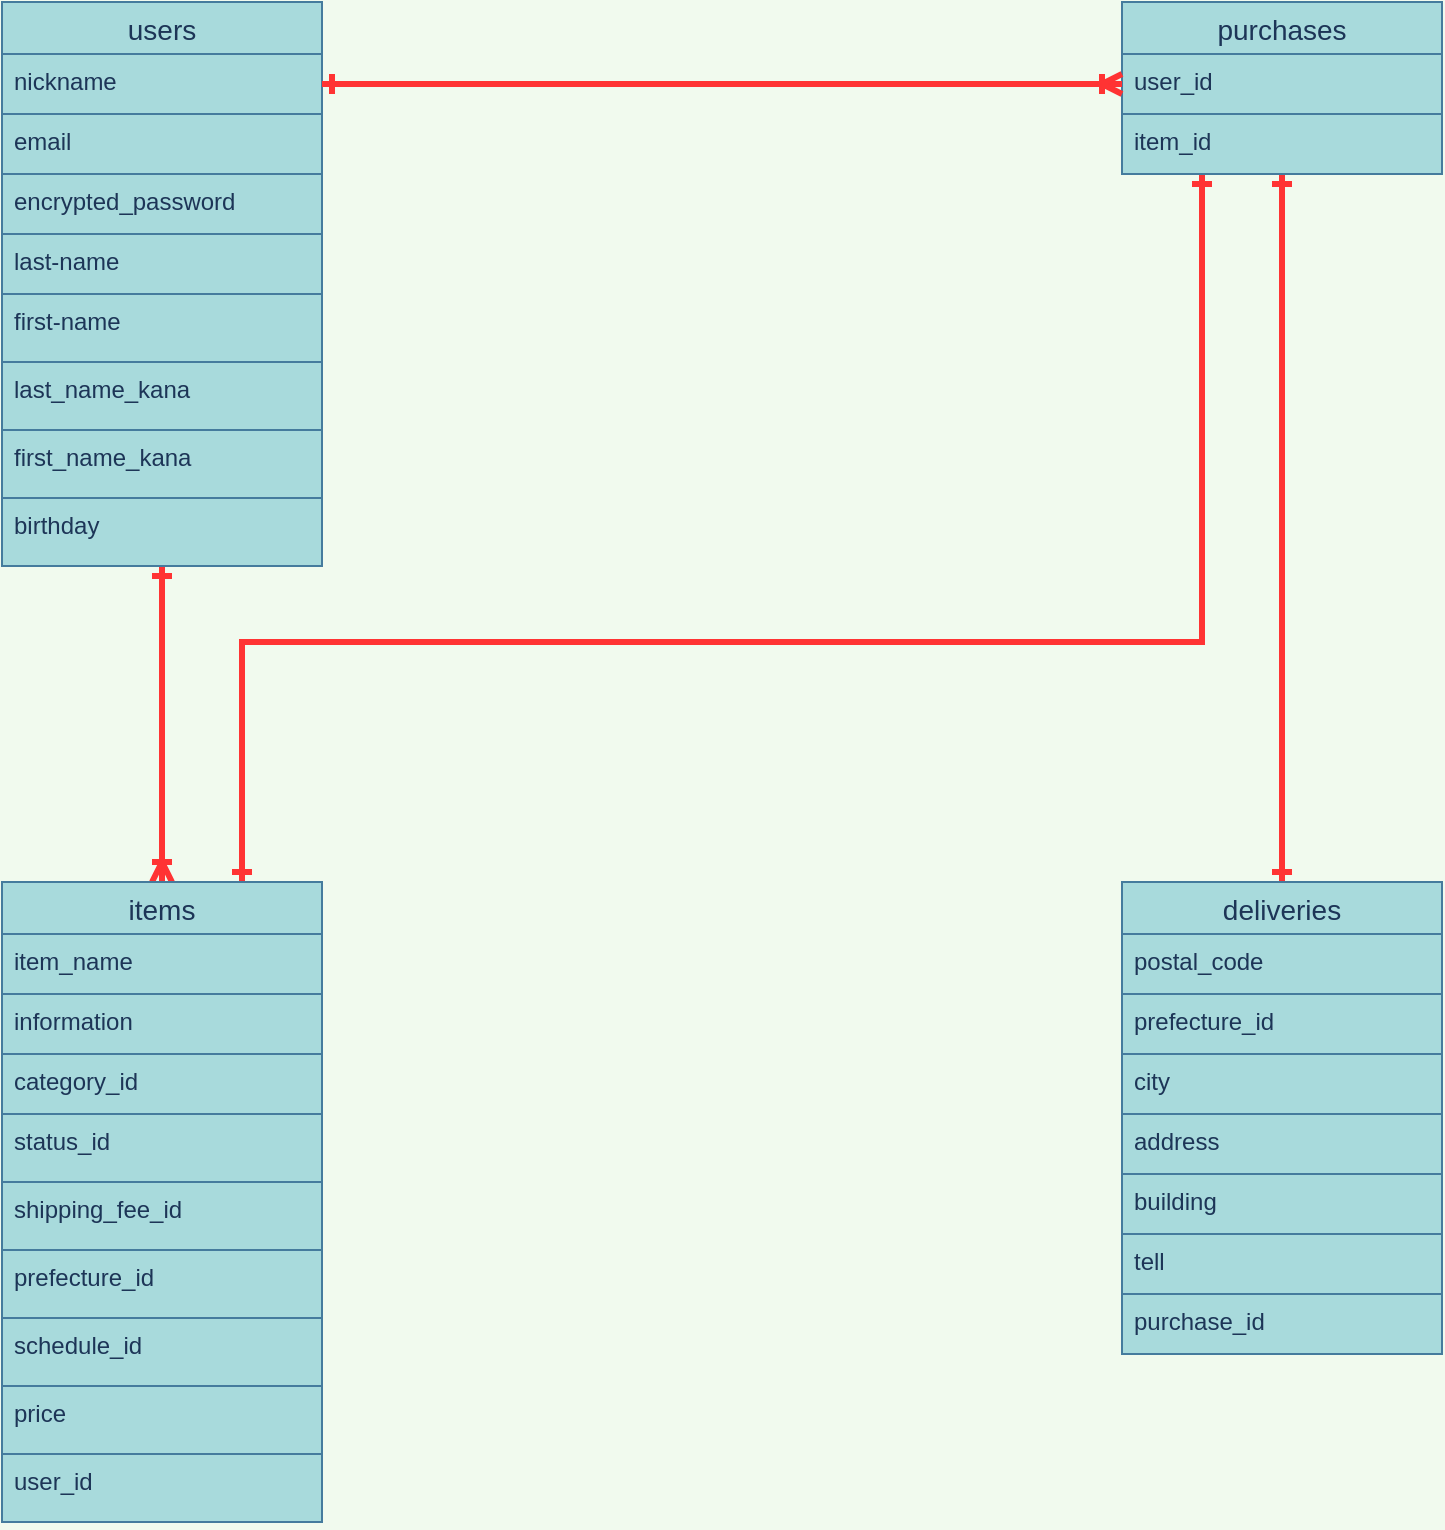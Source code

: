 <mxfile>
    <diagram id="R94taoKARanOBccKUu1p" name="ページ1">
        <mxGraphModel dx="749" dy="3001" grid="1" gridSize="10" guides="1" tooltips="1" connect="1" arrows="1" fold="1" page="1" pageScale="1" pageWidth="1169" pageHeight="827" background="#F1FAEE" math="0" shadow="0">
            <root>
                <mxCell id="0"/>
                <mxCell id="1" parent="0"/>
                <mxCell id="105" style="edgeStyle=orthogonalEdgeStyle;curved=0;rounded=1;sketch=0;orthogonalLoop=1;jettySize=auto;html=1;exitX=0.5;exitY=1;exitDx=0;exitDy=0;strokeColor=#FF3333;fillColor=#A8DADC;fontColor=#FF3333;strokeWidth=3;startArrow=ERone;startFill=0;endArrow=ERoneToMany;endFill=0;entryX=0.5;entryY=0;entryDx=0;entryDy=0;" edge="1" parent="1" source="2" target="16">
                    <mxGeometry relative="1" as="geometry">
                        <mxPoint x="280" y="-1990" as="targetPoint"/>
                    </mxGeometry>
                </mxCell>
                <mxCell id="2" value="users" style="swimlane;fontStyle=0;childLayout=stackLayout;horizontal=1;startSize=26;horizontalStack=0;resizeParent=1;resizeParentMax=0;resizeLast=0;collapsible=1;marginBottom=0;align=center;fontSize=14;fillColor=#A8DADC;strokeColor=#457B9D;fontColor=#1D3557;" vertex="1" parent="1">
                    <mxGeometry x="200" y="-2400" width="160" height="282" as="geometry"/>
                </mxCell>
                <mxCell id="3" value="nickname" style="text;strokeColor=#457B9D;fillColor=#A8DADC;spacingLeft=4;spacingRight=4;overflow=hidden;rotatable=0;points=[[0,0.5],[1,0.5]];portConstraint=eastwest;fontSize=12;fontColor=#1D3557;" vertex="1" parent="2">
                    <mxGeometry y="26" width="160" height="30" as="geometry"/>
                </mxCell>
                <mxCell id="7" value="email" style="text;strokeColor=#457B9D;fillColor=#A8DADC;spacingLeft=4;spacingRight=4;overflow=hidden;rotatable=0;points=[[0,0.5],[1,0.5]];portConstraint=eastwest;fontSize=12;fontColor=#1D3557;" vertex="1" parent="2">
                    <mxGeometry y="56" width="160" height="30" as="geometry"/>
                </mxCell>
                <mxCell id="26" value="encrypted_password" style="text;strokeColor=#457B9D;fillColor=#A8DADC;spacingLeft=4;spacingRight=4;overflow=hidden;rotatable=0;points=[[0,0.5],[1,0.5]];portConstraint=eastwest;fontSize=12;fontColor=#1D3557;" vertex="1" parent="2">
                    <mxGeometry y="86" width="160" height="30" as="geometry"/>
                </mxCell>
                <mxCell id="8" value="last-name" style="text;strokeColor=#457B9D;fillColor=#A8DADC;spacingLeft=4;spacingRight=4;overflow=hidden;rotatable=0;points=[[0,0.5],[1,0.5]];portConstraint=eastwest;fontSize=12;fontColor=#1D3557;" vertex="1" parent="2">
                    <mxGeometry y="116" width="160" height="30" as="geometry"/>
                </mxCell>
                <mxCell id="5" value="first-name" style="text;strokeColor=#457B9D;fillColor=#A8DADC;spacingLeft=4;spacingRight=4;overflow=hidden;rotatable=0;points=[[0,0.5],[1,0.5]];portConstraint=eastwest;fontSize=12;fontColor=#1D3557;" vertex="1" parent="2">
                    <mxGeometry y="146" width="160" height="34" as="geometry"/>
                </mxCell>
                <mxCell id="9" value="last_name_kana" style="text;strokeColor=#457B9D;fillColor=#A8DADC;spacingLeft=4;spacingRight=4;overflow=hidden;rotatable=0;points=[[0,0.5],[1,0.5]];portConstraint=eastwest;fontSize=12;fontColor=#1D3557;" vertex="1" parent="2">
                    <mxGeometry y="180" width="160" height="34" as="geometry"/>
                </mxCell>
                <mxCell id="10" value="first_name_kana" style="text;strokeColor=#457B9D;fillColor=#A8DADC;spacingLeft=4;spacingRight=4;overflow=hidden;rotatable=0;points=[[0,0.5],[1,0.5]];portConstraint=eastwest;fontSize=12;fontColor=#1D3557;" vertex="1" parent="2">
                    <mxGeometry y="214" width="160" height="34" as="geometry"/>
                </mxCell>
                <mxCell id="11" value="birthday" style="text;strokeColor=#457B9D;fillColor=#A8DADC;spacingLeft=4;spacingRight=4;overflow=hidden;rotatable=0;points=[[0,0.5],[1,0.5]];portConstraint=eastwest;fontSize=12;fontColor=#1D3557;" vertex="1" parent="2">
                    <mxGeometry y="248" width="160" height="34" as="geometry"/>
                </mxCell>
                <mxCell id="117" style="edgeStyle=orthogonalEdgeStyle;rounded=0;sketch=0;orthogonalLoop=1;jettySize=auto;html=1;exitX=0.75;exitY=0;exitDx=0;exitDy=0;entryX=0.25;entryY=1;entryDx=0;entryDy=0;startArrow=ERone;startFill=0;endArrow=ERone;endFill=0;strokeColor=#FF3333;strokeWidth=3;fillColor=#A8DADC;fontColor=#FF3333;" edge="1" parent="1" source="16" target="31">
                    <mxGeometry relative="1" as="geometry">
                        <Array as="points">
                            <mxPoint x="320" y="-2080"/>
                            <mxPoint x="800" y="-2080"/>
                        </Array>
                    </mxGeometry>
                </mxCell>
                <mxCell id="16" value="items" style="swimlane;fontStyle=0;childLayout=stackLayout;horizontal=1;startSize=26;horizontalStack=0;resizeParent=1;resizeParentMax=0;resizeLast=0;collapsible=1;marginBottom=0;align=center;fontSize=14;fillColor=#A8DADC;strokeColor=#457B9D;fontColor=#1D3557;" vertex="1" parent="1">
                    <mxGeometry x="200" y="-1960" width="160" height="320" as="geometry"/>
                </mxCell>
                <mxCell id="17" value="item_name" style="text;strokeColor=#457B9D;fillColor=#A8DADC;spacingLeft=4;spacingRight=4;overflow=hidden;rotatable=0;points=[[0,0.5],[1,0.5]];portConstraint=eastwest;fontSize=12;fontColor=#1D3557;" vertex="1" parent="16">
                    <mxGeometry y="26" width="160" height="30" as="geometry"/>
                </mxCell>
                <mxCell id="18" value="information" style="text;strokeColor=#457B9D;fillColor=#A8DADC;spacingLeft=4;spacingRight=4;overflow=hidden;rotatable=0;points=[[0,0.5],[1,0.5]];portConstraint=eastwest;fontSize=12;fontColor=#1D3557;" vertex="1" parent="16">
                    <mxGeometry y="56" width="160" height="30" as="geometry"/>
                </mxCell>
                <mxCell id="19" value="category_id" style="text;strokeColor=#457B9D;fillColor=#A8DADC;spacingLeft=4;spacingRight=4;overflow=hidden;rotatable=0;points=[[0,0.5],[1,0.5]];portConstraint=eastwest;fontSize=12;fontColor=#1D3557;" vertex="1" parent="16">
                    <mxGeometry y="86" width="160" height="30" as="geometry"/>
                </mxCell>
                <mxCell id="20" value="status_id" style="text;strokeColor=#457B9D;fillColor=#A8DADC;spacingLeft=4;spacingRight=4;overflow=hidden;rotatable=0;points=[[0,0.5],[1,0.5]];portConstraint=eastwest;fontSize=12;fontColor=#1D3557;" vertex="1" parent="16">
                    <mxGeometry y="116" width="160" height="34" as="geometry"/>
                </mxCell>
                <mxCell id="21" value="shipping_fee_id" style="text;strokeColor=#457B9D;fillColor=#A8DADC;spacingLeft=4;spacingRight=4;overflow=hidden;rotatable=0;points=[[0,0.5],[1,0.5]];portConstraint=eastwest;fontSize=12;fontColor=#1D3557;" vertex="1" parent="16">
                    <mxGeometry y="150" width="160" height="34" as="geometry"/>
                </mxCell>
                <mxCell id="22" value="prefecture_id" style="text;strokeColor=#457B9D;fillColor=#A8DADC;spacingLeft=4;spacingRight=4;overflow=hidden;rotatable=0;points=[[0,0.5],[1,0.5]];portConstraint=eastwest;fontSize=12;fontColor=#1D3557;" vertex="1" parent="16">
                    <mxGeometry y="184" width="160" height="34" as="geometry"/>
                </mxCell>
                <mxCell id="23" value="schedule_id" style="text;strokeColor=#457B9D;fillColor=#A8DADC;spacingLeft=4;spacingRight=4;overflow=hidden;rotatable=0;points=[[0,0.5],[1,0.5]];portConstraint=eastwest;fontSize=12;fontColor=#1D3557;" vertex="1" parent="16">
                    <mxGeometry y="218" width="160" height="34" as="geometry"/>
                </mxCell>
                <mxCell id="24" value="price" style="text;strokeColor=#457B9D;fillColor=#A8DADC;spacingLeft=4;spacingRight=4;overflow=hidden;rotatable=0;points=[[0,0.5],[1,0.5]];portConstraint=eastwest;fontSize=12;fontColor=#1D3557;" vertex="1" parent="16">
                    <mxGeometry y="252" width="160" height="34" as="geometry"/>
                </mxCell>
                <mxCell id="45" value="user_id" style="text;strokeColor=#457B9D;fillColor=#A8DADC;spacingLeft=4;spacingRight=4;overflow=hidden;rotatable=0;points=[[0,0.5],[1,0.5]];portConstraint=eastwest;fontSize=12;fontColor=#1D3557;" vertex="1" parent="16">
                    <mxGeometry y="286" width="160" height="34" as="geometry"/>
                </mxCell>
                <mxCell id="115" style="edgeStyle=orthogonalEdgeStyle;rounded=0;sketch=0;orthogonalLoop=1;jettySize=auto;html=1;exitX=0.5;exitY=1;exitDx=0;exitDy=0;startArrow=ERone;startFill=0;endArrow=ERone;endFill=0;strokeColor=#FF3333;strokeWidth=3;fillColor=#A8DADC;fontColor=#FF3333;entryX=0.5;entryY=0;entryDx=0;entryDy=0;" edge="1" parent="1" source="31" target="68">
                    <mxGeometry relative="1" as="geometry">
                        <mxPoint x="840" y="-1970" as="targetPoint"/>
                    </mxGeometry>
                </mxCell>
                <mxCell id="31" value="purchases" style="swimlane;fontStyle=0;childLayout=stackLayout;horizontal=1;startSize=26;horizontalStack=0;resizeParent=1;resizeParentMax=0;resizeLast=0;collapsible=1;marginBottom=0;align=center;fontSize=14;fillColor=#A8DADC;strokeColor=#457B9D;fontColor=#1D3557;" vertex="1" parent="1">
                    <mxGeometry x="760" y="-2400" width="160" height="86" as="geometry"/>
                </mxCell>
                <mxCell id="83" value="user_id" style="text;strokeColor=#457B9D;fillColor=#A8DADC;spacingLeft=4;spacingRight=4;overflow=hidden;rotatable=0;points=[[0,0.5],[1,0.5]];portConstraint=eastwest;fontSize=12;fontColor=#1D3557;" vertex="1" parent="31">
                    <mxGeometry y="26" width="160" height="30" as="geometry"/>
                </mxCell>
                <mxCell id="84" value="item_id" style="text;strokeColor=#457B9D;fillColor=#A8DADC;spacingLeft=4;spacingRight=4;overflow=hidden;rotatable=0;points=[[0,0.5],[1,0.5]];portConstraint=eastwest;fontSize=12;fontColor=#1D3557;" vertex="1" parent="31">
                    <mxGeometry y="56" width="160" height="30" as="geometry"/>
                </mxCell>
                <mxCell id="68" value="deliveries" style="swimlane;fontStyle=0;childLayout=stackLayout;horizontal=1;startSize=26;horizontalStack=0;resizeParent=1;resizeParentMax=0;resizeLast=0;collapsible=1;marginBottom=0;align=center;fontSize=14;fillColor=#A8DADC;strokeColor=#457B9D;fontColor=#1D3557;" vertex="1" parent="1">
                    <mxGeometry x="760" y="-1960" width="160" height="236" as="geometry"/>
                </mxCell>
                <mxCell id="73" value="postal_code" style="text;strokeColor=#457B9D;fillColor=#A8DADC;spacingLeft=4;spacingRight=4;overflow=hidden;rotatable=0;points=[[0,0.5],[1,0.5]];portConstraint=eastwest;fontSize=12;fontColor=#1D3557;" vertex="1" parent="68">
                    <mxGeometry y="26" width="160" height="30" as="geometry"/>
                </mxCell>
                <mxCell id="74" value="prefecture_id" style="text;strokeColor=#457B9D;fillColor=#A8DADC;spacingLeft=4;spacingRight=4;overflow=hidden;rotatable=0;points=[[0,0.5],[1,0.5]];portConstraint=eastwest;fontSize=12;fontColor=#1D3557;" vertex="1" parent="68">
                    <mxGeometry y="56" width="160" height="30" as="geometry"/>
                </mxCell>
                <mxCell id="75" value="city" style="text;strokeColor=#457B9D;fillColor=#A8DADC;spacingLeft=4;spacingRight=4;overflow=hidden;rotatable=0;points=[[0,0.5],[1,0.5]];portConstraint=eastwest;fontSize=12;fontColor=#1D3557;" vertex="1" parent="68">
                    <mxGeometry y="86" width="160" height="30" as="geometry"/>
                </mxCell>
                <mxCell id="76" value="address" style="text;strokeColor=#457B9D;fillColor=#A8DADC;spacingLeft=4;spacingRight=4;overflow=hidden;rotatable=0;points=[[0,0.5],[1,0.5]];portConstraint=eastwest;fontSize=12;fontColor=#1D3557;" vertex="1" parent="68">
                    <mxGeometry y="116" width="160" height="30" as="geometry"/>
                </mxCell>
                <mxCell id="77" value="building" style="text;strokeColor=#457B9D;fillColor=#A8DADC;spacingLeft=4;spacingRight=4;overflow=hidden;rotatable=0;points=[[0,0.5],[1,0.5]];portConstraint=eastwest;fontSize=12;fontColor=#1D3557;" vertex="1" parent="68">
                    <mxGeometry y="146" width="160" height="30" as="geometry"/>
                </mxCell>
                <mxCell id="78" value="tell" style="text;strokeColor=#457B9D;fillColor=#A8DADC;spacingLeft=4;spacingRight=4;overflow=hidden;rotatable=0;points=[[0,0.5],[1,0.5]];portConstraint=eastwest;fontSize=12;fontColor=#1D3557;" vertex="1" parent="68">
                    <mxGeometry y="176" width="160" height="30" as="geometry"/>
                </mxCell>
                <mxCell id="118" value="purchase_id" style="text;strokeColor=#457B9D;fillColor=#A8DADC;spacingLeft=4;spacingRight=4;overflow=hidden;rotatable=0;points=[[0,0.5],[1,0.5]];portConstraint=eastwest;fontSize=12;fontColor=#1D3557;" vertex="1" parent="68">
                    <mxGeometry y="206" width="160" height="30" as="geometry"/>
                </mxCell>
                <mxCell id="114" style="edgeStyle=orthogonalEdgeStyle;rounded=0;sketch=0;orthogonalLoop=1;jettySize=auto;html=1;exitX=1;exitY=0.5;exitDx=0;exitDy=0;startArrow=ERone;startFill=0;endArrow=ERoneToMany;endFill=0;strokeColor=#FF3333;strokeWidth=3;fillColor=#A8DADC;fontColor=#FF3333;entryX=0;entryY=0.5;entryDx=0;entryDy=0;" edge="1" parent="1" source="3" target="83">
                    <mxGeometry relative="1" as="geometry">
                        <mxPoint x="730" y="-2359" as="targetPoint"/>
                    </mxGeometry>
                </mxCell>
            </root>
        </mxGraphModel>
    </diagram>
</mxfile>
